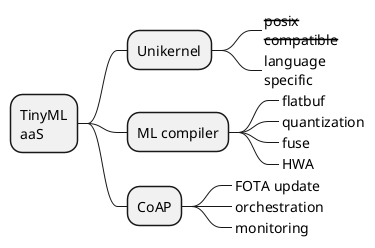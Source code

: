 @startmindmap

* TinyML\naaS
** Unikernel
***_ <s>posix</s>\n<s>compatible</s>
***_ language\nspecific
** ML compiler
***_ flatbuf
***_ quantization
***_ fuse
***_ HWA
** CoAP
***_ FOTA update
***_ orchestration
***_ monitoring

@endmindmap
